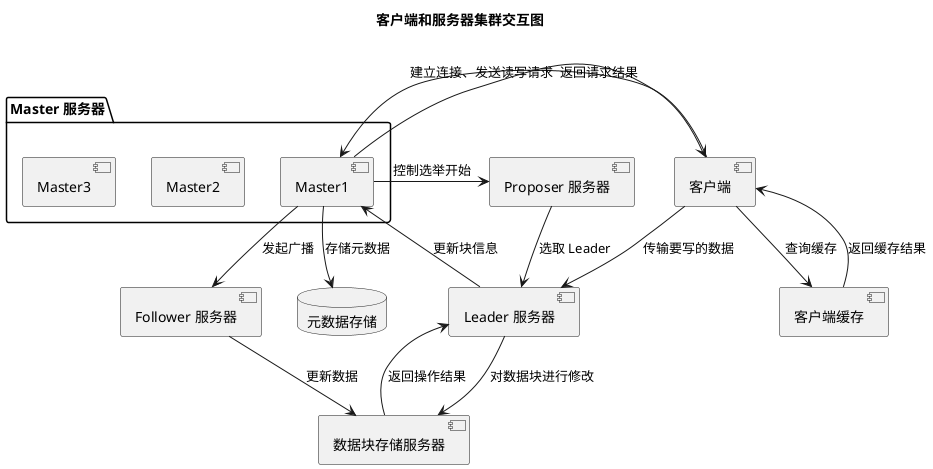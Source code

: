 @startuml
title 客户端和服务器集群交互图

package "Master 服务器" {
  [Master1] as Master1
  [Master2] as Master2
  [Master3] as Master3
}

database "元数据存储" as MetaData

[客户端] as Client
[客户端缓存] as ClientCache
[Leader 服务器] as Leader
[Proposer 服务器] as Proposer
[Follower 服务器] as Follower
[数据块存储服务器] as DataBlockServer

Client --> ClientCache : 查询缓存
ClientCache --> Client : 返回缓存结果

Client --> Master1 : 建立连接、发送读写请求
Master1 --> Client : 返回请求结果
Master1 --> MetaData : 存储元数据

Client --> Leader : 传输要写的数据
Leader --> DataBlockServer : 对数据块进行修改
DataBlockServer --> Leader : 返回操作结果
Leader --> Master1 : 更新块信息

Master1 --> Proposer : 控制选举开始
Proposer --> Leader : 选取 Leader

Master1 --> Follower : 发起广播
Follower --> DataBlockServer : 更新数据

@enduml
